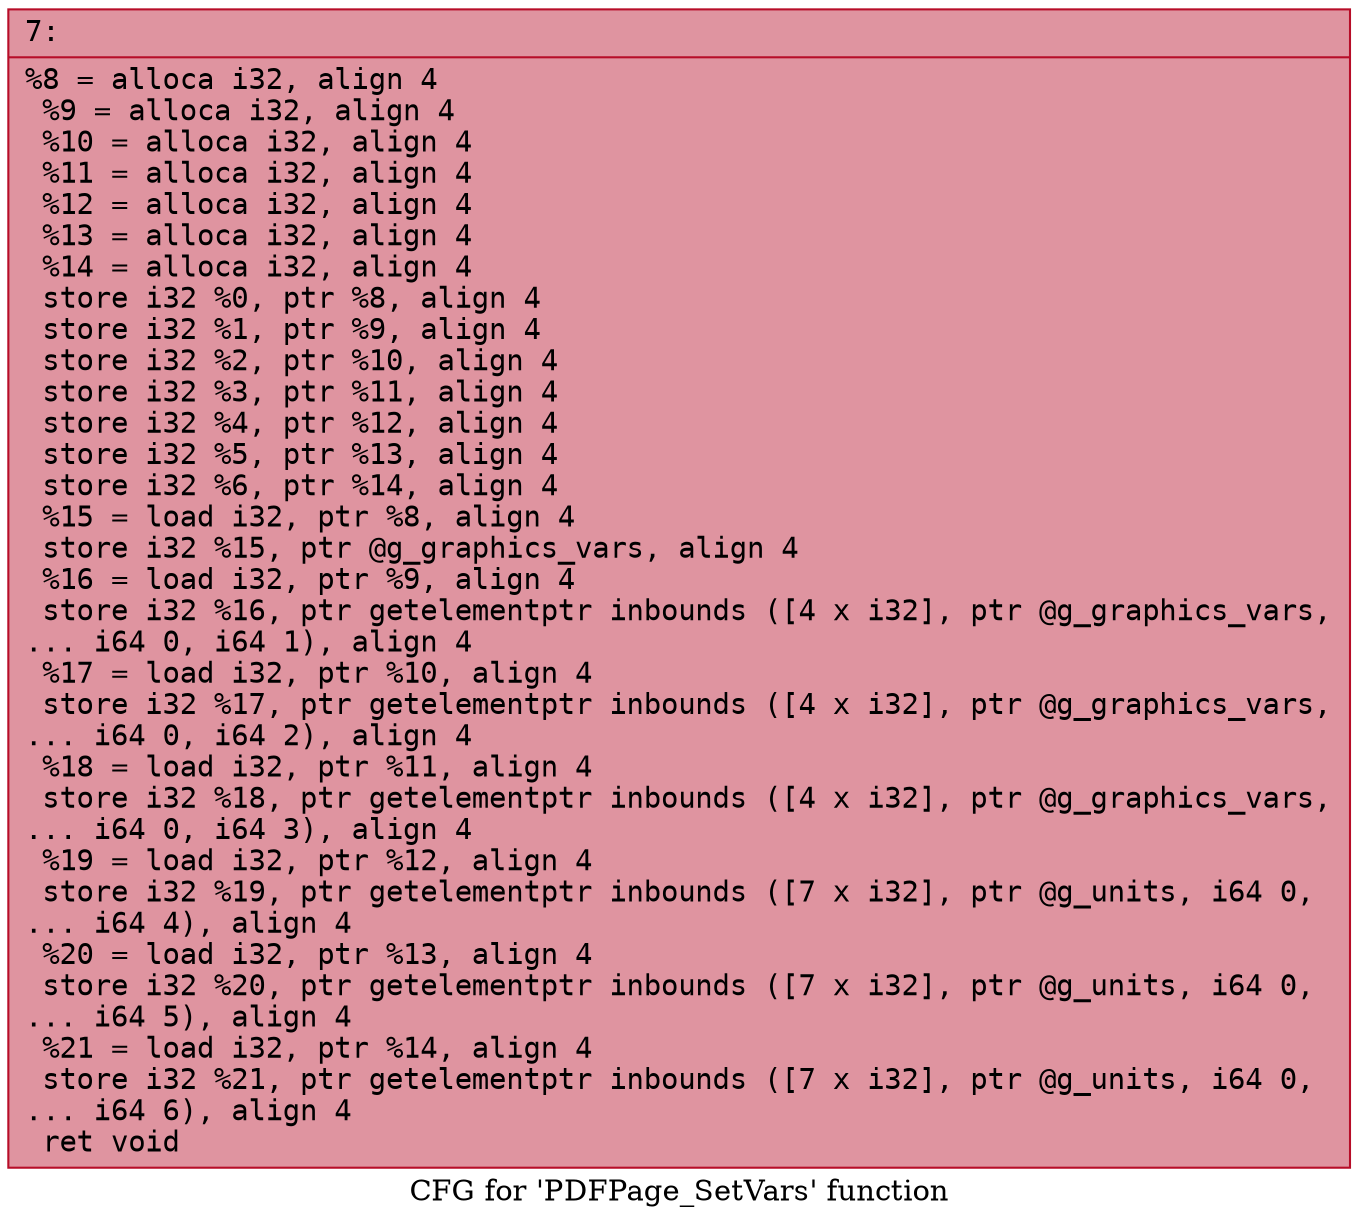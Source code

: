 digraph "CFG for 'PDFPage_SetVars' function" {
	label="CFG for 'PDFPage_SetVars' function";

	Node0x60000052f750 [shape=record,color="#b70d28ff", style=filled, fillcolor="#b70d2870" fontname="Courier",label="{7:\l|  %8 = alloca i32, align 4\l  %9 = alloca i32, align 4\l  %10 = alloca i32, align 4\l  %11 = alloca i32, align 4\l  %12 = alloca i32, align 4\l  %13 = alloca i32, align 4\l  %14 = alloca i32, align 4\l  store i32 %0, ptr %8, align 4\l  store i32 %1, ptr %9, align 4\l  store i32 %2, ptr %10, align 4\l  store i32 %3, ptr %11, align 4\l  store i32 %4, ptr %12, align 4\l  store i32 %5, ptr %13, align 4\l  store i32 %6, ptr %14, align 4\l  %15 = load i32, ptr %8, align 4\l  store i32 %15, ptr @g_graphics_vars, align 4\l  %16 = load i32, ptr %9, align 4\l  store i32 %16, ptr getelementptr inbounds ([4 x i32], ptr @g_graphics_vars,\l... i64 0, i64 1), align 4\l  %17 = load i32, ptr %10, align 4\l  store i32 %17, ptr getelementptr inbounds ([4 x i32], ptr @g_graphics_vars,\l... i64 0, i64 2), align 4\l  %18 = load i32, ptr %11, align 4\l  store i32 %18, ptr getelementptr inbounds ([4 x i32], ptr @g_graphics_vars,\l... i64 0, i64 3), align 4\l  %19 = load i32, ptr %12, align 4\l  store i32 %19, ptr getelementptr inbounds ([7 x i32], ptr @g_units, i64 0,\l... i64 4), align 4\l  %20 = load i32, ptr %13, align 4\l  store i32 %20, ptr getelementptr inbounds ([7 x i32], ptr @g_units, i64 0,\l... i64 5), align 4\l  %21 = load i32, ptr %14, align 4\l  store i32 %21, ptr getelementptr inbounds ([7 x i32], ptr @g_units, i64 0,\l... i64 6), align 4\l  ret void\l}"];
}
